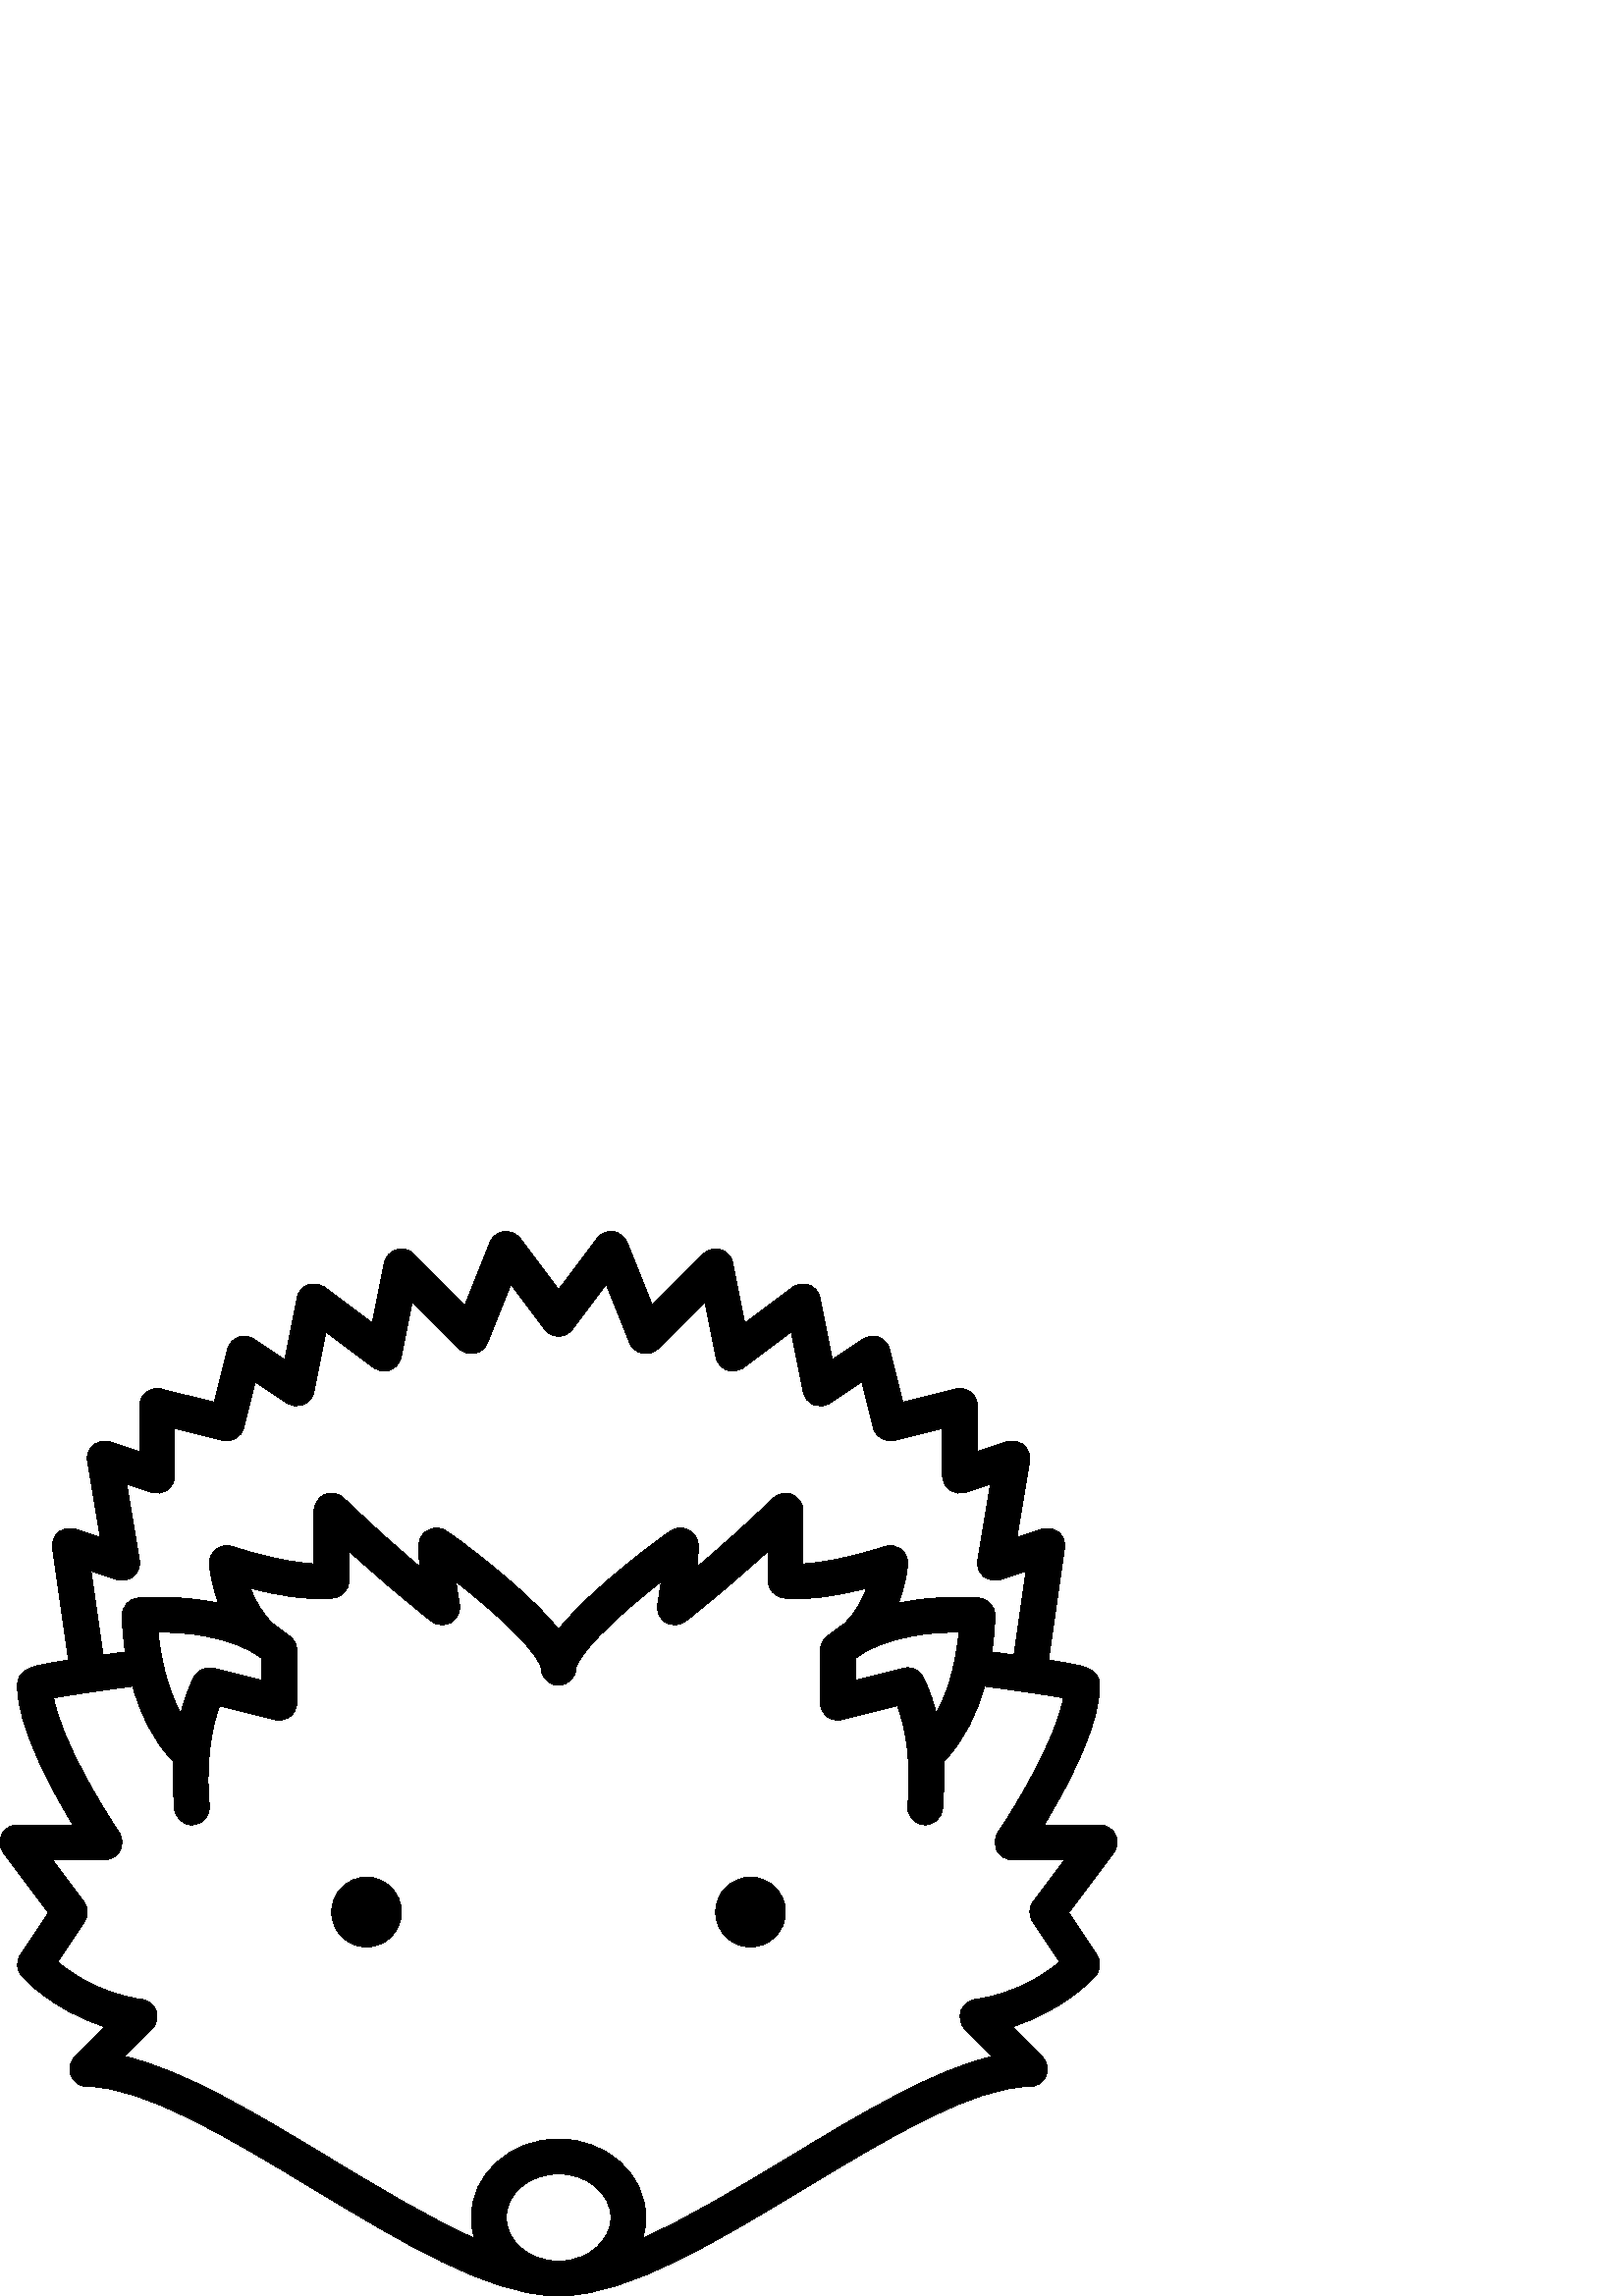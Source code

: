 %!PS-Adobe-3.0 EPSF-3.0
%%Pages: 1
%%BoundingBox: 0 -1 410 391
%%DocumentData: Clean7Bit
%%LanguageLevel: 2
%%EndComments
%%BeginProlog
/cairo_eps_state save def
/dict_count countdictstack def
/op_count count 1 sub def
userdict begin
/q { gsave } bind def
/Q { grestore } bind def
/cm { 6 array astore concat } bind def
/w { setlinewidth } bind def
/J { setlinecap } bind def
/j { setlinejoin } bind def
/M { setmiterlimit } bind def
/d { setdash } bind def
/m { moveto } bind def
/l { lineto } bind def
/c { curveto } bind def
/h { closepath } bind def
/re { exch dup neg 3 1 roll 5 3 roll moveto 0 rlineto
      0 exch rlineto 0 rlineto closepath } bind def
/S { stroke } bind def
/f { fill } bind def
/f* { eofill } bind def
/n { newpath } bind def
/W { clip } bind def
/W* { eoclip } bind def
/BT { } bind def
/ET { } bind def
/pdfmark where { pop globaldict /?pdfmark /exec load put }
    { globaldict begin /?pdfmark /pop load def /pdfmark
    /cleartomark load def end } ifelse
/BDC { mark 3 1 roll /BDC pdfmark } bind def
/EMC { mark /EMC pdfmark } bind def
/cairo_store_point { /cairo_point_y exch def /cairo_point_x exch def } def
/Tj { show currentpoint cairo_store_point } bind def
/TJ {
  {
    dup
    type /stringtype eq
    { show } { -0.001 mul 0 cairo_font_matrix dtransform rmoveto } ifelse
  } forall
  currentpoint cairo_store_point
} bind def
/cairo_selectfont { cairo_font_matrix aload pop pop pop 0 0 6 array astore
    cairo_font exch selectfont cairo_point_x cairo_point_y moveto } bind def
/Tf { pop /cairo_font exch def /cairo_font_matrix where
      { pop cairo_selectfont } if } bind def
/Td { matrix translate cairo_font_matrix matrix concatmatrix dup
      /cairo_font_matrix exch def dup 4 get exch 5 get cairo_store_point
      /cairo_font where { pop cairo_selectfont } if } bind def
/Tm { 2 copy 8 2 roll 6 array astore /cairo_font_matrix exch def
      cairo_store_point /cairo_font where { pop cairo_selectfont } if } bind def
/g { setgray } bind def
/rg { setrgbcolor } bind def
/d1 { setcachedevice } bind def
%%EndProlog
%%Page: 1 1
%%BeginPageSetup
%%PageBoundingBox: 0 -1 410 391
%%EndPageSetup
q 0 -1 410 392 rectclip q
0 390.401 410 -391 re W n
0 g
134.398 153.6 m 127.344 153.6 121.602 147.858 121.602 140.799 c 121.602 
133.744 127.344 128.002 134.398 128.002 c 141.457 128.002 147.199 
133.744 147.199 140.799 c 147.199 147.858 141.457 153.6 134.398 153.6 c 
h
134.398 153.6 m f
275.199 153.6 m 268.141 153.6 262.398 147.858 262.398 140.799 c 262.398 
133.744 268.141 128.002 275.199 128.002 c 282.258 128.002 288 133.744 
288 140.799 c 288 147.858 282.258 153.6 275.199 153.6 c h
275.199 153.6 m f
408.922 169.264 m 407.84 171.432 405.625 172.799 403.199 172.799 c 
382.848 172.799 l 384.902 176.194 387.262 180.256 389.637 184.67 c 
398.637 201.405 403.199 214.635 403.199 224.002 c 403.199 229.862 
397.496 230.932 391.98 231.967 c 389.949 232.346 387.438 232.772 
384.469 233.237 c 390.336 274.295 l 390.648 276.491 389.805 278.694 
388.102 280.116 c 386.398 281.534 384.082 281.975 381.977 281.272 c 
372.859 278.233 l 377.512 306.151 l 377.879 308.362 377.062 310.608 
375.355 312.065 c 373.648 313.526 371.305 313.983 369.176 313.272 c 
358.398 309.682 l 358.398 326.401 l 358.398 328.369 357.492 330.233 
355.938 331.444 c 354.383 332.659 352.359 333.088 350.445 332.612 c 
331.055 327.764 l 326.207 347.155 l 325.703 349.174 324.246 350.819 
322.309 351.569 c 320.367 352.323 318.18 352.08 316.449 350.924 c 
305.199 343.428 l 300.676 366.057 l 300.242 368.209 298.738 369.994 
296.684 370.78 c 294.629 371.561 292.316 371.237 290.559 369.92 c 
273.082 356.811 l 268.676 378.854 l 268.211 381.17 266.512 383.041 
264.254 383.725 c 261.996 384.409 259.543 383.795 257.875 382.127 c 
239.137 363.389 l 229.941 386.377 l 229.082 388.526 227.133 390.041 
224.84 390.346 c 222.547 390.647 220.27 389.69 218.879 387.838 c 
204.801 369.069 l 190.719 387.842 l 189.332 389.69 187.055 390.647 
184.762 390.346 c 182.469 390.041 180.516 388.526 179.656 386.377 c 
170.461 363.389 l 151.727 382.127 l 150.055 383.795 147.605 384.409 
145.344 383.725 c 143.086 383.041 141.387 381.17 140.926 378.858 c 
136.516 356.815 l 119.039 369.92 l 117.281 371.241 114.969 371.565 
112.914 370.78 c 110.863 369.994 109.355 368.209 108.926 366.057 c 
104.398 343.428 l 93.148 350.928 l 91.418 352.08 89.234 352.319 87.293 
351.573 c 85.352 350.823 83.895 349.174 83.391 347.155 c 78.543 327.764 
l 59.152 332.612 l 57.238 333.088 55.215 332.659 53.66 331.448 c 52.109 
330.233 51.199 328.369 51.199 326.401 c 51.199 309.682 l 40.422 313.272 
l 38.293 313.983 35.949 313.526 34.242 312.069 c 32.535 310.608 31.719 
308.362 32.086 306.151 c 36.738 278.233 l 27.621 281.272 l 25.516 
281.975 23.203 281.537 21.5 280.116 c 19.797 278.694 18.949 276.491 
19.266 274.295 c 25.129 233.237 l 22.164 232.772 19.648 232.346 17.621 
231.967 c 12.105 230.932 6.398 229.862 6.398 224.002 c 6.398 214.635 
10.965 201.405 19.965 184.67 c 22.336 180.256 24.699 176.194 26.754 
172.799 c 6.398 172.799 l 3.977 172.799 1.758 171.432 0.676 169.264 c 
-0.41 167.096 -0.176 164.498 1.281 162.561 c 17.762 140.584 l 7.477 
125.151 l 5.875 122.748 6.078 119.573 7.977 117.397 c 8.496 116.799 
19.117 104.834 38.5 98.752 c 27.477 87.729 l 25.645 85.897 25.098 
83.143 26.086 80.752 c 27.078 78.362 29.41 76.799 32 76.799 c 52.719 
76.799 84.062 57.877 114.375 39.573 c 147.328 19.674 178.496 0.869 
203.125 0.041 c 203.68 0.014 204.238 -0.002 204.801 -0.002 c 205.363 
-0.002 205.922 0.014 206.477 0.041 c 231.105 0.869 262.27 19.674 
295.227 39.573 c 325.539 57.877 356.883 76.799 377.602 76.799 c 380.188 
76.799 382.523 78.362 383.512 80.752 c 384.504 83.143 383.957 85.897 
382.125 87.725 c 371.102 98.748 l 390.48 104.834 401.102 116.795 
401.625 117.393 c 403.523 119.569 403.727 122.748 402.125 125.151 c 
391.836 140.584 l 408.32 162.561 l 409.773 164.498 410.008 167.096 
408.922 169.264 c h
42.777 262.729 m 44.906 262.022 47.25 262.479 48.957 263.936 c 50.664 
265.393 51.48 267.639 51.113 269.854 c 46.461 297.768 l 55.578 294.729 
l 57.527 294.08 59.672 294.405 61.344 295.608 c 63.012 296.811 64 
298.744 64 300.799 c 64 318.205 l 81.648 313.791 l 85.078 312.936 
88.551 315.022 89.41 318.448 c 93.605 335.237 l 105.25 327.475 l 
107.027 326.291 109.277 326.073 111.25 326.889 c 113.223 327.705 
114.656 329.452 115.078 331.545 c 119.484 353.588 l 136.961 340.483 l 
138.719 339.162 141.031 338.838 143.082 339.623 c 145.137 340.405 
146.645 342.19 147.074 344.346 c 151.129 364.619 l 168.273 347.475 l 
169.793 345.955 171.977 345.299 174.086 345.733 c 176.191 346.162 
177.941 347.627 178.742 349.623 c 187.312 371.049 l 199.68 354.561 l 
200.887 352.948 202.785 352.002 204.801 352.002 c 206.812 352.002 
208.711 352.952 209.918 354.561 c 222.285 371.049 l 230.855 349.623 l 
231.656 347.627 233.406 346.162 235.512 345.733 c 237.617 345.299 
239.805 345.955 241.324 347.475 c 258.469 364.619 l 262.523 344.346 l 
262.953 342.19 264.461 340.409 266.516 339.623 c 268.57 338.838 270.879 
339.162 272.637 340.483 c 290.113 353.588 l 294.523 331.545 l 294.941 
329.452 296.375 327.705 298.348 326.889 c 300.32 326.073 302.57 326.291 
304.348 327.475 c 315.992 335.241 l 320.188 318.452 l 321.047 315.022 
324.52 312.936 327.949 313.791 c 345.598 318.205 l 345.598 300.799 l 
345.598 298.744 346.586 296.811 348.258 295.608 c 349.926 294.405 
352.07 294.077 354.023 294.729 c 363.141 297.768 l 358.488 269.854 l 
358.117 267.639 358.938 265.393 360.641 263.936 c 362.348 262.475 
364.691 262.018 366.824 262.729 c 376.199 265.854 l 371.805 235.084 l 
368.691 235.514 365.84 235.893 363.637 236.178 c 364.766 243.647 
364.801 249.03 364.801 249.6 c 364.801 252.905 362.285 255.662 359 
255.971 c 358.074 256.061 344.301 257.268 329.387 254.08 c 332.375 
261.756 332.766 268.018 332.789 268.459 c 332.906 270.58 331.957 
272.616 330.266 273.901 c 328.574 275.182 326.355 275.541 324.348 
274.862 c 318.91 273.022 304.695 268.948 294.398 268.526 c 294.398 
288.002 l 294.398 290.569 292.863 292.889 290.5 293.893 c 288.133 
294.897 285.398 294.389 283.551 292.6 c 274.332 283.686 265.027 275.287 
255.762 267.514 c 255.922 270.08 256 272.647 256 275.202 c 256 276.897 
255.32 278.53 254.121 279.729 c 252.922 280.928 251.289 281.608 249.59 
281.608 c 247.383 281.608 246.781 281.428 238.422 275.092 c 234.652 
272.233 228.867 267.709 222.738 262.405 c 214.066 254.897 208.434 
249.077 204.801 244.471 c 201.164 249.077 195.535 254.897 186.863 
262.405 c 180.734 267.709 174.949 272.233 171.176 275.092 c 162.816 
281.428 162.215 281.608 160.008 281.608 c 158.312 281.608 156.68 
280.928 155.48 279.729 c 154.277 278.53 153.602 276.897 153.602 275.202 
c 153.602 272.647 153.68 270.08 153.836 267.514 c 144.57 275.287 
135.266 283.686 126.051 292.6 c 124.203 294.385 121.469 294.897 119.102 
293.893 c 116.738 292.889 115.199 290.569 115.199 288.002 c 115.199 
268.522 l 104.906 268.948 90.691 273.022 85.254 274.862 c 83.246 
275.545 81.027 275.186 79.332 273.901 c 77.641 272.619 76.695 270.58 
76.809 268.459 c 76.832 268.018 77.223 261.756 80.215 254.077 c 65.301 
257.268 51.523 256.057 50.602 255.971 c 47.312 255.662 44.801 252.905 
44.801 249.6 c 44.801 249.03 44.836 243.647 45.961 236.178 c 43.758 
235.893 40.906 235.514 37.797 235.084 c 33.398 265.854 l h
313.602 233.834 m 314.559 234.565 315.57 235.241 316.621 235.866 c 
316.715 235.92 316.809 235.967 316.898 236.026 c 324.043 240.194 
332.887 242.026 339.723 242.815 c 344.273 243.338 348.441 243.467 
351.625 243.459 c 350.93 236.217 348.941 223.877 343.289 213.662 c 
341.164 222.069 338.59 226.76 338.383 227.131 c 337.23 229.186 335.074 
230.401 332.801 230.401 c 332.285 230.401 331.766 230.338 331.246 
230.209 c 313.602 225.799 l h
96 233.834 m 96 225.799 l 78.352 230.209 l 75.551 230.909 72.629 
229.651 71.219 227.131 c 71.008 226.76 68.434 222.069 66.312 213.662 c 
60.656 223.877 58.672 236.217 57.977 243.459 c 61.168 243.471 65.328 
243.338 69.879 242.811 c 76.711 242.026 85.562 240.194 92.703 236.022 c 
92.789 235.971 92.875 235.924 92.957 235.877 c 94.016 235.248 95.035 
234.569 96 233.834 c h
185.602 28.799 m 185.602 37.623 194.215 44.799 204.801 44.799 c 215.387 
44.799 224 37.623 224 28.799 c 224 20.303 216.008 13.334 205.957 12.834 
c 205.57 12.823 205.18 12.799 204.801 12.799 c 204.418 12.799 204.027 
12.819 203.641 12.834 c 193.594 13.334 185.602 20.303 185.602 28.799 c 
h
378.676 137.252 m 388.496 122.522 l 383.406 118.217 372.844 110.963 
357.48 108.733 c 355.082 108.385 353.09 106.717 352.324 104.416 c 
351.562 102.119 352.164 99.588 353.875 97.873 c 363.879 87.873 l 
341.984 82.756 315.918 67.022 288.609 50.53 c 270.539 39.619 252.109 
28.494 235.656 21.178 c 236.398 23.608 236.801 26.162 236.801 28.799 c 
236.801 44.682 222.445 57.6 204.801 57.6 c 187.156 57.6 172.801 44.682 
172.801 28.799 c 172.801 26.162 173.203 23.608 173.945 21.178 c 157.492 
28.494 139.062 39.619 120.988 50.53 c 93.68 67.022 67.617 82.756 45.723 
87.873 c 55.727 97.873 l 57.438 99.588 58.039 102.119 57.273 104.416 c 
56.512 106.717 54.516 108.385 52.121 108.733 c 36.895 110.944 26.254 
118.237 21.121 122.541 c 30.926 137.248 l 32.43 139.506 32.348 142.467 
30.719 144.639 c 19.199 160.002 l 38.398 160.002 l 40.77 160.002 42.949 
161.311 44.059 163.409 c 45.168 165.506 45.023 168.041 43.691 170.002 c 
37.539 179.041 22.52 203.741 19.672 219.334 c 25.852 220.494 37.652 
222.209 48.645 223.623 c 51.332 214.096 55.895 203.744 63.645 195.944 c 
63.344 190.733 63.406 184.928 64.031 178.573 c 64.355 175.268 67.141 
172.799 70.391 172.799 c 70.602 172.799 70.816 172.811 71.027 172.83 c 
74.547 173.178 77.117 176.311 76.77 179.83 c 76.152 186.073 76.168 
191.67 76.516 196.51 c 76.785 197.385 76.863 198.303 76.75 199.198 c 
77.203 203.596 77.91 207.268 78.617 210.131 c 79.246 212.678 79.922 
214.803 80.523 216.475 c 100.848 211.393 l 102.762 210.916 104.785 
211.342 106.34 212.557 c 107.891 213.768 108.801 215.631 108.801 217.6 
c 108.801 236.799 l 108.801 238.577 108.062 240.276 106.758 241.487 c 
104.688 243.412 102.418 245.096 100.023 246.561 c 95.859 250.608 93.328 
255.432 91.816 259.584 c 100.777 257.252 113.422 254.729 122.531 
256.069 c 125.672 256.53 128 259.225 128 262.401 c 128 273.174 l 138.07 
263.932 148.191 255.327 158.215 247.491 c 160.316 245.846 163.215 
245.678 165.492 247.069 c 167.766 248.455 168.945 251.112 168.445 
253.729 c 167.918 256.483 167.496 259.248 167.172 262.022 c 170.82 
259.162 175.07 255.709 179.297 252.018 c 197.473 236.147 198.363 
230.725 198.398 230.369 c 198.402 230.256 198.41 230.147 198.418 
230.034 c 198.422 229.932 198.426 229.83 198.434 229.733 c 198.445 
229.627 198.465 229.526 198.48 229.424 c 198.5 229.315 198.512 229.202 
198.535 229.096 c 198.547 229.022 198.57 228.952 198.59 228.877 c 
198.621 228.744 198.652 228.608 198.691 228.479 c 198.703 228.452 
198.715 228.428 198.723 228.401 c 199.562 225.838 201.965 223.979 
204.801 223.979 c 208.332 223.979 211.199 226.823 211.199 230.358 c 
211.219 230.577 211.879 235.932 230.301 252.018 c 234.531 255.709 
238.777 259.162 242.43 262.022 c 242.105 259.248 241.68 256.483 241.156 
253.729 c 240.656 251.112 241.832 248.455 244.109 247.069 c 246.387 
245.678 249.285 245.846 251.383 247.491 c 261.406 255.327 271.531 
263.932 281.602 273.174 c 281.602 262.401 l 281.602 259.225 283.93 
256.53 287.07 256.069 c 296.18 254.729 308.824 257.252 317.781 259.584 
c 316.273 255.428 313.742 250.608 309.578 246.561 c 307.18 245.096 
304.914 243.416 302.844 241.487 c 301.539 240.276 300.801 238.577 
300.801 236.799 c 300.801 217.6 l 300.801 215.631 301.707 213.768 
303.262 212.557 c 304.816 211.342 306.84 210.912 308.754 211.393 c 
329.078 216.471 l 329.68 214.803 330.355 212.678 330.984 210.127 c 
331.688 207.268 332.398 203.592 332.852 199.198 c 332.738 198.299 
332.816 197.385 333.086 196.51 c 333.434 191.666 333.445 186.073 
332.832 179.827 c 332.484 176.311 335.055 173.178 338.574 172.83 c 
338.785 172.811 339 172.799 339.207 172.799 c 342.461 172.799 345.242 
175.268 345.57 178.573 c 346.195 184.928 346.254 190.733 345.953 
195.944 c 353.707 203.744 358.27 214.092 360.957 223.623 c 371.949 
222.205 383.746 220.491 389.93 219.334 c 387.078 203.752 372.062 
179.041 365.91 169.998 c 364.578 168.041 364.438 165.502 365.543 
163.405 c 366.652 161.311 368.828 160.002 371.199 160.002 c 390.398 
160.002 l 378.879 144.639 l 377.25 142.471 377.168 139.51 378.676 
137.252 c h
378.676 137.252 m f
Q Q
showpage
%%Trailer
count op_count sub {pop} repeat
countdictstack dict_count sub {end} repeat
cairo_eps_state restore
%%EOF

